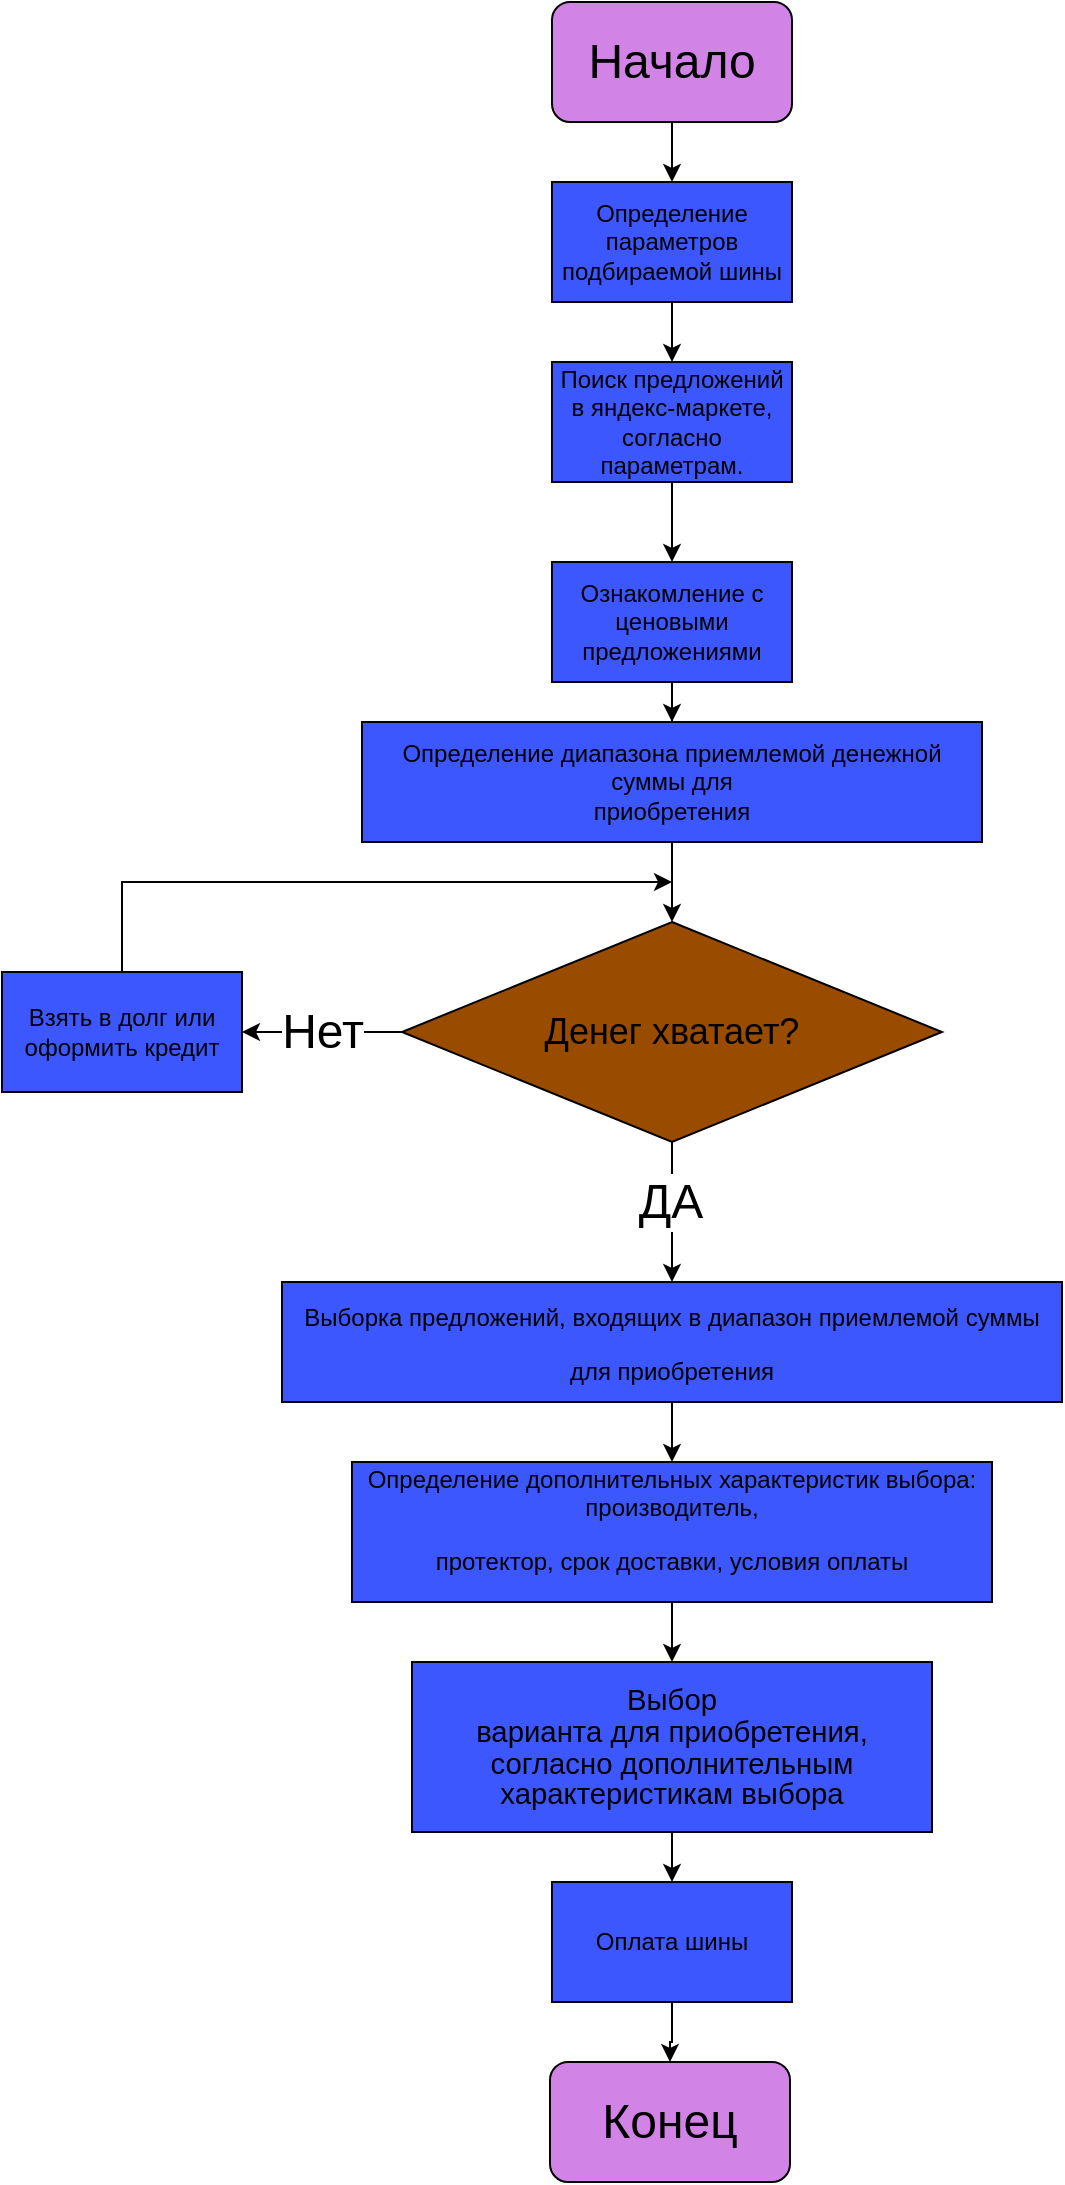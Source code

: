 <mxfile version="22.1.17" type="device">
  <diagram name="Страница — 1" id="unoQFFWEzpypf-69vjcc">
    <mxGraphModel dx="914" dy="797" grid="1" gridSize="10" guides="1" tooltips="1" connect="1" arrows="1" fold="1" page="1" pageScale="1" pageWidth="827" pageHeight="1169" math="0" shadow="0">
      <root>
        <mxCell id="0" />
        <mxCell id="1" parent="0" />
        <mxCell id="eijrhbPHotnC4Y3z9c2C-4" value="" style="edgeStyle=orthogonalEdgeStyle;rounded=0;orthogonalLoop=1;jettySize=auto;html=1;" edge="1" parent="1" source="eijrhbPHotnC4Y3z9c2C-1" target="eijrhbPHotnC4Y3z9c2C-2">
          <mxGeometry relative="1" as="geometry" />
        </mxCell>
        <mxCell id="eijrhbPHotnC4Y3z9c2C-1" value="&lt;font style=&quot;font-size: 24px;&quot;&gt;Начало&lt;/font&gt;" style="rounded=1;whiteSpace=wrap;html=1;fillColor=#D284E6;" vertex="1" parent="1">
          <mxGeometry x="355" y="40" width="120" height="60" as="geometry" />
        </mxCell>
        <mxCell id="eijrhbPHotnC4Y3z9c2C-6" value="" style="edgeStyle=orthogonalEdgeStyle;rounded=0;orthogonalLoop=1;jettySize=auto;html=1;" edge="1" parent="1" source="eijrhbPHotnC4Y3z9c2C-2" target="eijrhbPHotnC4Y3z9c2C-5">
          <mxGeometry relative="1" as="geometry" />
        </mxCell>
        <mxCell id="eijrhbPHotnC4Y3z9c2C-2" value="Определение параметров подбираемой шины" style="rounded=0;whiteSpace=wrap;html=1;fillColor=#3D57FF;" vertex="1" parent="1">
          <mxGeometry x="355" y="130" width="120" height="60" as="geometry" />
        </mxCell>
        <mxCell id="eijrhbPHotnC4Y3z9c2C-8" value="" style="edgeStyle=orthogonalEdgeStyle;rounded=0;orthogonalLoop=1;jettySize=auto;html=1;" edge="1" parent="1" source="eijrhbPHotnC4Y3z9c2C-5" target="eijrhbPHotnC4Y3z9c2C-7">
          <mxGeometry relative="1" as="geometry" />
        </mxCell>
        <mxCell id="eijrhbPHotnC4Y3z9c2C-5" value="&lt;p class=&quot;MsoNormal&quot;&gt;Поиск предложений в яндекс-маркете, согласно параметрам.&lt;/p&gt;" style="whiteSpace=wrap;html=1;fillColor=#3D57FF;rounded=0;" vertex="1" parent="1">
          <mxGeometry x="355" y="220" width="120" height="60" as="geometry" />
        </mxCell>
        <mxCell id="eijrhbPHotnC4Y3z9c2C-23" value="" style="edgeStyle=orthogonalEdgeStyle;rounded=0;orthogonalLoop=1;jettySize=auto;html=1;" edge="1" parent="1" source="eijrhbPHotnC4Y3z9c2C-7" target="eijrhbPHotnC4Y3z9c2C-9">
          <mxGeometry relative="1" as="geometry" />
        </mxCell>
        <mxCell id="eijrhbPHotnC4Y3z9c2C-7" value="&lt;p class=&quot;MsoNormal&quot;&gt;Ознакомление с ценовыми предложениями&lt;/p&gt;" style="whiteSpace=wrap;html=1;fillColor=#3D57FF;rounded=0;" vertex="1" parent="1">
          <mxGeometry x="355" y="320" width="120" height="60" as="geometry" />
        </mxCell>
        <mxCell id="eijrhbPHotnC4Y3z9c2C-25" value="" style="edgeStyle=orthogonalEdgeStyle;rounded=0;orthogonalLoop=1;jettySize=auto;html=1;" edge="1" parent="1" source="eijrhbPHotnC4Y3z9c2C-9" target="eijrhbPHotnC4Y3z9c2C-24">
          <mxGeometry relative="1" as="geometry" />
        </mxCell>
        <mxCell id="eijrhbPHotnC4Y3z9c2C-9" value="&lt;p class=&quot;MsoNormal&quot;&gt;Определение диапазона приемлемой денежной суммы для&lt;br/&gt;приобретения&lt;/p&gt;" style="whiteSpace=wrap;html=1;fillColor=#3D57FF;rounded=0;" vertex="1" parent="1">
          <mxGeometry x="260" y="400" width="310" height="60" as="geometry" />
        </mxCell>
        <mxCell id="eijrhbPHotnC4Y3z9c2C-14" value="" style="edgeStyle=orthogonalEdgeStyle;rounded=0;orthogonalLoop=1;jettySize=auto;html=1;" edge="1" parent="1" source="eijrhbPHotnC4Y3z9c2C-11" target="eijrhbPHotnC4Y3z9c2C-13">
          <mxGeometry relative="1" as="geometry" />
        </mxCell>
        <mxCell id="eijrhbPHotnC4Y3z9c2C-11" value="&lt;br&gt;&lt;span style=&quot;background-color: initial;&quot;&gt;Выборка предложений, входящих в диапазон приемлемой суммы&lt;/span&gt;&lt;br&gt;&lt;p class=&quot;MsoNormal&quot;&gt;для приобретения&lt;/p&gt;" style="whiteSpace=wrap;html=1;fillColor=#3D57FF;rounded=0;" vertex="1" parent="1">
          <mxGeometry x="220" y="680" width="390" height="60" as="geometry" />
        </mxCell>
        <mxCell id="eijrhbPHotnC4Y3z9c2C-16" value="" style="edgeStyle=orthogonalEdgeStyle;rounded=0;orthogonalLoop=1;jettySize=auto;html=1;" edge="1" parent="1" source="eijrhbPHotnC4Y3z9c2C-13" target="eijrhbPHotnC4Y3z9c2C-15">
          <mxGeometry relative="1" as="geometry" />
        </mxCell>
        <mxCell id="eijrhbPHotnC4Y3z9c2C-13" value="&lt;span style=&quot;background-color: initial;&quot;&gt;Определение дополнительных характеристик выбора: производитель,&lt;/span&gt;&lt;br&gt;&lt;p class=&quot;MsoNormal&quot;&gt;протектор, срок доставки, условия оплаты&lt;/p&gt;" style="whiteSpace=wrap;html=1;fillColor=#3D57FF;rounded=0;" vertex="1" parent="1">
          <mxGeometry x="255" y="770" width="320" height="70" as="geometry" />
        </mxCell>
        <mxCell id="eijrhbPHotnC4Y3z9c2C-18" value="" style="edgeStyle=orthogonalEdgeStyle;rounded=0;orthogonalLoop=1;jettySize=auto;html=1;" edge="1" parent="1" source="eijrhbPHotnC4Y3z9c2C-15" target="eijrhbPHotnC4Y3z9c2C-17">
          <mxGeometry relative="1" as="geometry" />
        </mxCell>
        <mxCell id="eijrhbPHotnC4Y3z9c2C-15" value="&lt;span style=&quot;font-size:11.0pt;line-height:107%;&lt;br/&gt;font-family:&amp;quot;Calibri&amp;quot;,sans-serif;mso-ascii-theme-font:minor-latin;mso-fareast-font-family:&lt;br/&gt;Calibri;mso-fareast-theme-font:minor-latin;mso-hansi-theme-font:minor-latin;&lt;br/&gt;mso-bidi-font-family:&amp;quot;Times New Roman&amp;quot;;mso-bidi-theme-font:minor-bidi;&lt;br/&gt;mso-ansi-language:RU;mso-fareast-language:EN-US;mso-bidi-language:AR-SA&quot;&gt;Выбор&lt;br&gt;варианта для приобретения, согласно дополнительным характеристикам выбора&lt;/span&gt;" style="whiteSpace=wrap;html=1;fillColor=#3D57FF;rounded=0;" vertex="1" parent="1">
          <mxGeometry x="285" y="870" width="260" height="85" as="geometry" />
        </mxCell>
        <mxCell id="eijrhbPHotnC4Y3z9c2C-17" value="&lt;span style=&quot;background-color: initial;&quot;&gt;Оплата шины&lt;/span&gt;&lt;br&gt;" style="whiteSpace=wrap;html=1;fillColor=#3D57FF;rounded=0;" vertex="1" parent="1">
          <mxGeometry x="355" y="980" width="120" height="60" as="geometry" />
        </mxCell>
        <mxCell id="eijrhbPHotnC4Y3z9c2C-22" value="" style="edgeStyle=orthogonalEdgeStyle;rounded=0;orthogonalLoop=1;jettySize=auto;html=1;" edge="1" parent="1" source="eijrhbPHotnC4Y3z9c2C-17" target="eijrhbPHotnC4Y3z9c2C-21">
          <mxGeometry relative="1" as="geometry">
            <mxPoint x="415" y="1040" as="sourcePoint" />
            <mxPoint x="414" y="1175" as="targetPoint" />
          </mxGeometry>
        </mxCell>
        <mxCell id="eijrhbPHotnC4Y3z9c2C-21" value="&lt;font style=&quot;font-size: 24px;&quot;&gt;Конец&lt;/font&gt;" style="rounded=1;whiteSpace=wrap;html=1;fillColor=#D284E6;" vertex="1" parent="1">
          <mxGeometry x="354" y="1070" width="120" height="60" as="geometry" />
        </mxCell>
        <mxCell id="eijrhbPHotnC4Y3z9c2C-26" value="" style="edgeStyle=orthogonalEdgeStyle;rounded=0;orthogonalLoop=1;jettySize=auto;html=1;" edge="1" parent="1" source="eijrhbPHotnC4Y3z9c2C-24" target="eijrhbPHotnC4Y3z9c2C-11">
          <mxGeometry relative="1" as="geometry" />
        </mxCell>
        <mxCell id="eijrhbPHotnC4Y3z9c2C-27" value="&lt;font style=&quot;font-size: 24px;&quot;&gt;ДА&lt;/font&gt;" style="edgeLabel;html=1;align=center;verticalAlign=middle;resizable=0;points=[];" vertex="1" connectable="0" parent="eijrhbPHotnC4Y3z9c2C-26">
          <mxGeometry x="-0.2" relative="1" as="geometry">
            <mxPoint x="-1" y="2" as="offset" />
          </mxGeometry>
        </mxCell>
        <mxCell id="eijrhbPHotnC4Y3z9c2C-28" style="edgeStyle=orthogonalEdgeStyle;rounded=0;orthogonalLoop=1;jettySize=auto;html=1;" edge="1" parent="1" source="eijrhbPHotnC4Y3z9c2C-24">
          <mxGeometry relative="1" as="geometry">
            <mxPoint x="200" y="555" as="targetPoint" />
          </mxGeometry>
        </mxCell>
        <mxCell id="eijrhbPHotnC4Y3z9c2C-29" value="&lt;font style=&quot;font-size: 24px;&quot;&gt;Нет&lt;/font&gt;" style="edgeLabel;html=1;align=center;verticalAlign=middle;resizable=0;points=[];" vertex="1" connectable="0" parent="eijrhbPHotnC4Y3z9c2C-28">
          <mxGeometry x="-0.256" relative="1" as="geometry">
            <mxPoint x="-10" as="offset" />
          </mxGeometry>
        </mxCell>
        <mxCell id="eijrhbPHotnC4Y3z9c2C-24" value="&lt;font style=&quot;font-size: 18px;&quot;&gt;Денег хватает?&lt;/font&gt;" style="rhombus;whiteSpace=wrap;html=1;fillColor=#994C00;" vertex="1" parent="1">
          <mxGeometry x="280" y="500" width="270" height="110" as="geometry" />
        </mxCell>
        <mxCell id="eijrhbPHotnC4Y3z9c2C-34" style="edgeStyle=orthogonalEdgeStyle;rounded=0;orthogonalLoop=1;jettySize=auto;html=1;" edge="1" parent="1" source="eijrhbPHotnC4Y3z9c2C-33">
          <mxGeometry relative="1" as="geometry">
            <mxPoint x="415" y="480" as="targetPoint" />
            <Array as="points">
              <mxPoint x="140" y="480" />
              <mxPoint x="415" y="480" />
            </Array>
          </mxGeometry>
        </mxCell>
        <mxCell id="eijrhbPHotnC4Y3z9c2C-33" value="Взять в долг или оформить кредит" style="rounded=0;whiteSpace=wrap;html=1;fillColor=#3D57FF;" vertex="1" parent="1">
          <mxGeometry x="80" y="525" width="120" height="60" as="geometry" />
        </mxCell>
      </root>
    </mxGraphModel>
  </diagram>
</mxfile>
